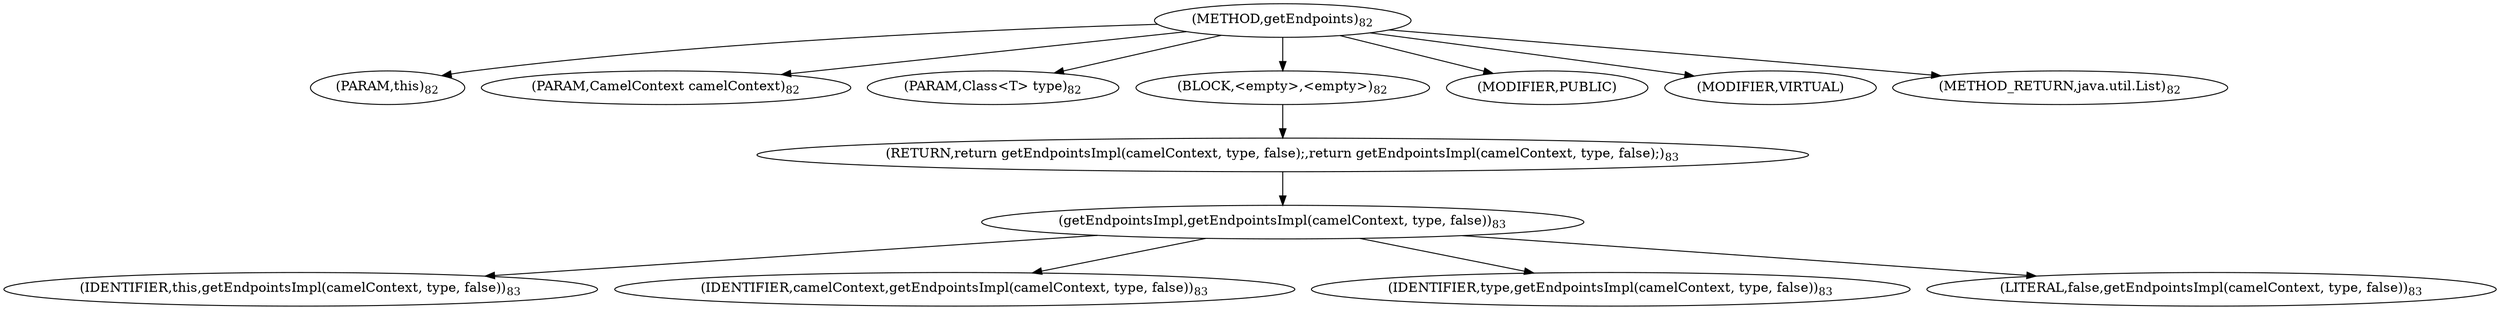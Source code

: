 digraph "getEndpoints" {  
"100" [label = <(METHOD,getEndpoints)<SUB>82</SUB>> ]
"4" [label = <(PARAM,this)<SUB>82</SUB>> ]
"101" [label = <(PARAM,CamelContext camelContext)<SUB>82</SUB>> ]
"102" [label = <(PARAM,Class&lt;T&gt; type)<SUB>82</SUB>> ]
"103" [label = <(BLOCK,&lt;empty&gt;,&lt;empty&gt;)<SUB>82</SUB>> ]
"104" [label = <(RETURN,return getEndpointsImpl(camelContext, type, false);,return getEndpointsImpl(camelContext, type, false);)<SUB>83</SUB>> ]
"105" [label = <(getEndpointsImpl,getEndpointsImpl(camelContext, type, false))<SUB>83</SUB>> ]
"3" [label = <(IDENTIFIER,this,getEndpointsImpl(camelContext, type, false))<SUB>83</SUB>> ]
"106" [label = <(IDENTIFIER,camelContext,getEndpointsImpl(camelContext, type, false))<SUB>83</SUB>> ]
"107" [label = <(IDENTIFIER,type,getEndpointsImpl(camelContext, type, false))<SUB>83</SUB>> ]
"108" [label = <(LITERAL,false,getEndpointsImpl(camelContext, type, false))<SUB>83</SUB>> ]
"109" [label = <(MODIFIER,PUBLIC)> ]
"110" [label = <(MODIFIER,VIRTUAL)> ]
"111" [label = <(METHOD_RETURN,java.util.List)<SUB>82</SUB>> ]
  "100" -> "4" 
  "100" -> "101" 
  "100" -> "102" 
  "100" -> "103" 
  "100" -> "109" 
  "100" -> "110" 
  "100" -> "111" 
  "103" -> "104" 
  "104" -> "105" 
  "105" -> "3" 
  "105" -> "106" 
  "105" -> "107" 
  "105" -> "108" 
}
